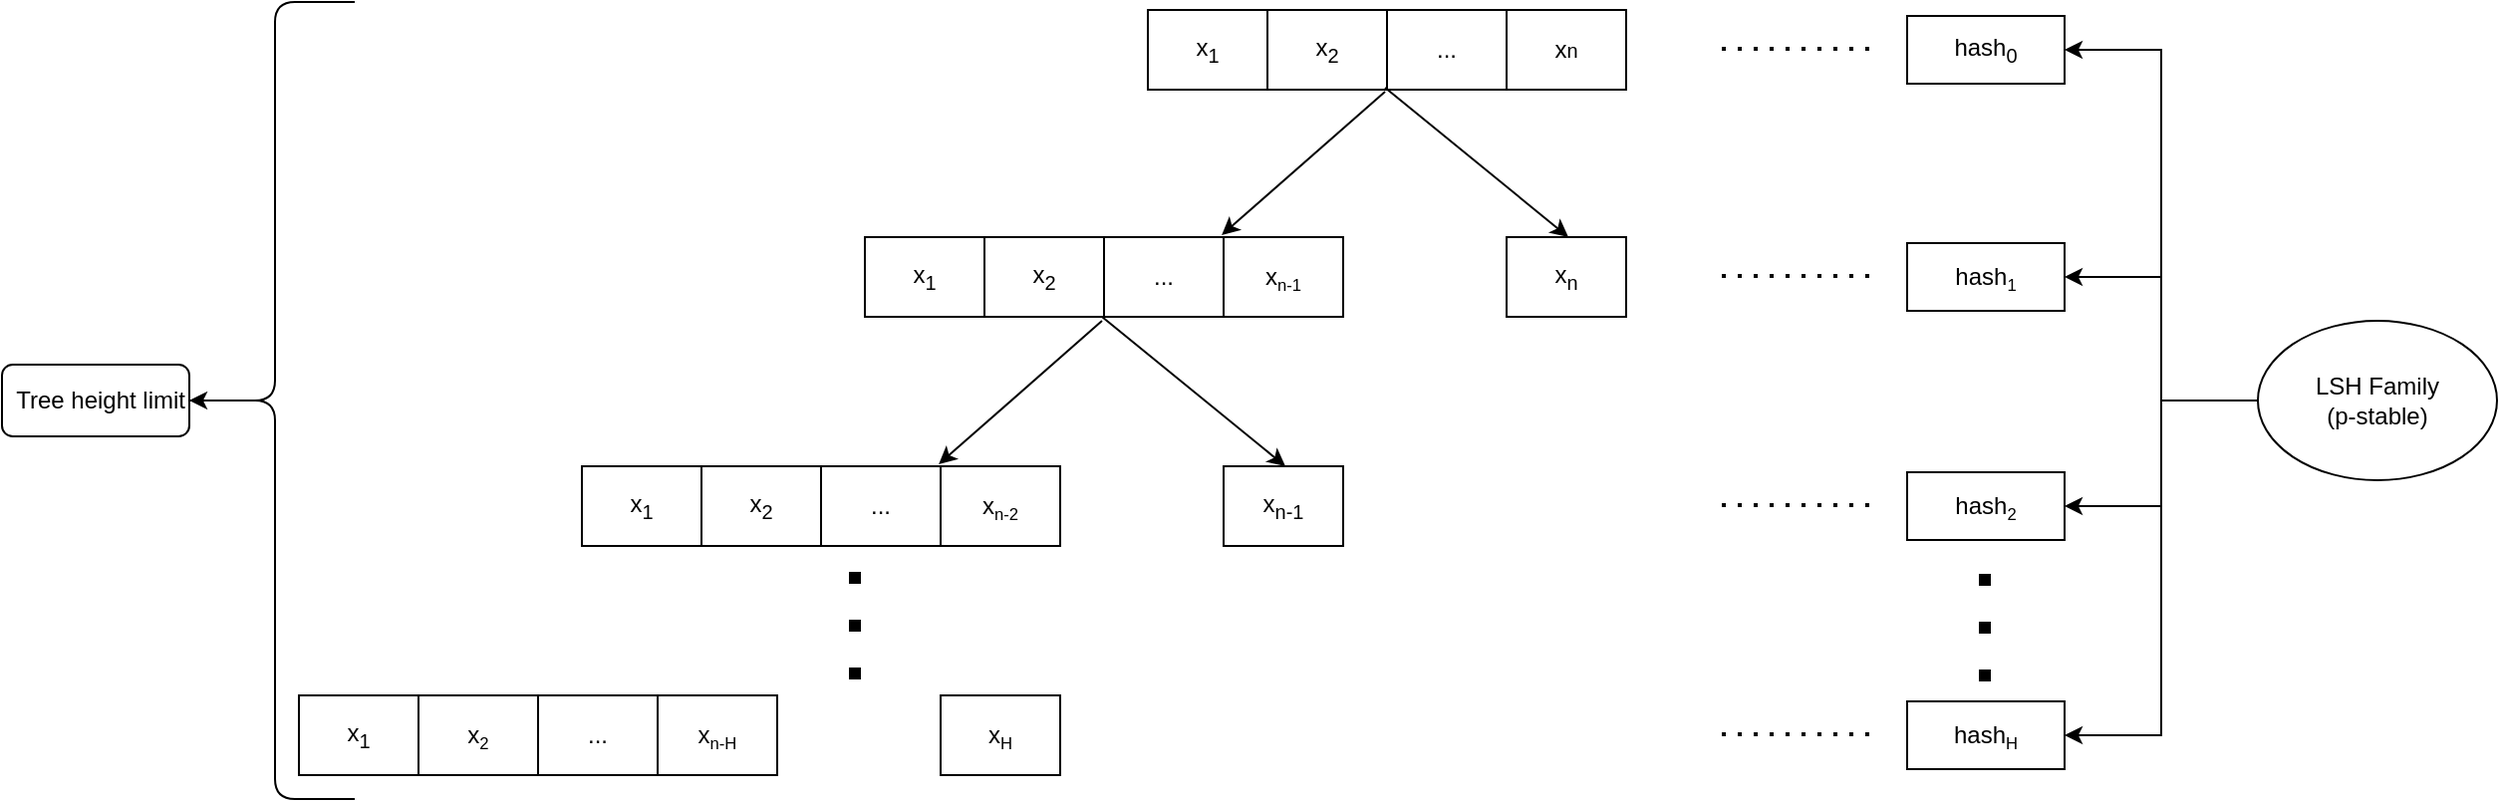 <mxfile version="22.1.3" type="github">
  <diagram name="Process of building LSHiForest" id="F_Nvq3A-X3Xp9JJ24VL6">
    <mxGraphModel dx="2634" dy="789" grid="0" gridSize="10" guides="1" tooltips="1" connect="1" arrows="1" fold="1" page="1" pageScale="1" pageWidth="1200" pageHeight="1920" math="0" shadow="0">
      <root>
        <mxCell id="0" />
        <mxCell id="1" parent="0" />
        <mxCell id="it0V39okUv9a-QmteTm3-20" value="" style="rounded=0;orthogonalLoop=1;jettySize=auto;html=1;exitX=0.496;exitY=1.025;exitDx=0;exitDy=0;exitPerimeter=0;entryX=0.746;entryY=-0.025;entryDx=0;entryDy=0;entryPerimeter=0;" edge="1" parent="1" source="it0V39okUv9a-QmteTm3-7" target="it0V39okUv9a-QmteTm3-15">
          <mxGeometry relative="1" as="geometry">
            <mxPoint x="606" y="268" as="sourcePoint" />
          </mxGeometry>
        </mxCell>
        <mxCell id="it0V39okUv9a-QmteTm3-6" value="" style="shape=table;startSize=0;container=1;collapsible=0;childLayout=tableLayout;" vertex="1" parent="1">
          <mxGeometry x="485" y="226" width="240" height="40" as="geometry" />
        </mxCell>
        <mxCell id="it0V39okUv9a-QmteTm3-7" value="" style="shape=tableRow;horizontal=0;startSize=0;swimlaneHead=0;swimlaneBody=0;strokeColor=inherit;top=0;left=0;bottom=0;right=0;collapsible=0;dropTarget=0;fillColor=none;points=[[0,0.5],[1,0.5]];portConstraint=eastwest;" vertex="1" parent="it0V39okUv9a-QmteTm3-6">
          <mxGeometry width="240" height="40" as="geometry" />
        </mxCell>
        <mxCell id="it0V39okUv9a-QmteTm3-8" value="x&lt;sub&gt;1&lt;/sub&gt;" style="shape=partialRectangle;html=1;whiteSpace=wrap;connectable=0;strokeColor=inherit;overflow=hidden;fillColor=none;top=0;left=0;bottom=0;right=0;pointerEvents=1;" vertex="1" parent="it0V39okUv9a-QmteTm3-7">
          <mxGeometry width="60" height="40" as="geometry">
            <mxRectangle width="60" height="40" as="alternateBounds" />
          </mxGeometry>
        </mxCell>
        <mxCell id="it0V39okUv9a-QmteTm3-9" value="x&lt;span style=&quot;border-color: var(--border-color);&quot;&gt;&lt;sub&gt;2&lt;/sub&gt;&lt;/span&gt;" style="shape=partialRectangle;html=1;whiteSpace=wrap;connectable=0;strokeColor=inherit;overflow=hidden;fillColor=none;top=0;left=0;bottom=0;right=0;pointerEvents=1;" vertex="1" parent="it0V39okUv9a-QmteTm3-7">
          <mxGeometry x="60" width="60" height="40" as="geometry">
            <mxRectangle width="60" height="40" as="alternateBounds" />
          </mxGeometry>
        </mxCell>
        <mxCell id="it0V39okUv9a-QmteTm3-10" value="..." style="shape=partialRectangle;html=1;whiteSpace=wrap;connectable=0;strokeColor=inherit;overflow=hidden;fillColor=none;top=0;left=0;bottom=0;right=0;pointerEvents=1;" vertex="1" parent="it0V39okUv9a-QmteTm3-7">
          <mxGeometry x="120" width="60" height="40" as="geometry">
            <mxRectangle width="60" height="40" as="alternateBounds" />
          </mxGeometry>
        </mxCell>
        <mxCell id="it0V39okUv9a-QmteTm3-11" value="x&lt;span style=&quot;font-size: 10px;&quot;&gt;n&lt;/span&gt;" style="shape=partialRectangle;html=1;whiteSpace=wrap;connectable=0;strokeColor=inherit;overflow=hidden;fillColor=none;top=0;left=0;bottom=0;right=0;pointerEvents=1;" vertex="1" parent="it0V39okUv9a-QmteTm3-7">
          <mxGeometry x="180" width="60" height="40" as="geometry">
            <mxRectangle width="60" height="40" as="alternateBounds" />
          </mxGeometry>
        </mxCell>
        <mxCell id="it0V39okUv9a-QmteTm3-12" value="" style="endArrow=none;dashed=1;html=1;dashPattern=1 3;strokeWidth=2;rounded=0;" edge="1" parent="1">
          <mxGeometry width="50" height="50" relative="1" as="geometry">
            <mxPoint x="773" y="245.5" as="sourcePoint" />
            <mxPoint x="849" y="245.5" as="targetPoint" />
          </mxGeometry>
        </mxCell>
        <mxCell id="it0V39okUv9a-QmteTm3-13" value="hash&lt;sub&gt;0&lt;/sub&gt;" style="rounded=0;whiteSpace=wrap;html=1;" vertex="1" parent="1">
          <mxGeometry x="866" y="229" width="79" height="34" as="geometry" />
        </mxCell>
        <mxCell id="it0V39okUv9a-QmteTm3-14" value="" style="shape=table;startSize=0;container=1;collapsible=0;childLayout=tableLayout;" vertex="1" parent="1">
          <mxGeometry x="343" y="340" width="240" height="40" as="geometry" />
        </mxCell>
        <mxCell id="it0V39okUv9a-QmteTm3-15" value="" style="shape=tableRow;horizontal=0;startSize=0;swimlaneHead=0;swimlaneBody=0;strokeColor=inherit;top=0;left=0;bottom=0;right=0;collapsible=0;dropTarget=0;fillColor=none;points=[[0,0.5],[1,0.5]];portConstraint=eastwest;" vertex="1" parent="it0V39okUv9a-QmteTm3-14">
          <mxGeometry width="240" height="40" as="geometry" />
        </mxCell>
        <mxCell id="it0V39okUv9a-QmteTm3-16" value="x&lt;sub&gt;1&lt;/sub&gt;" style="shape=partialRectangle;html=1;whiteSpace=wrap;connectable=0;strokeColor=inherit;overflow=hidden;fillColor=none;top=0;left=0;bottom=0;right=0;pointerEvents=1;" vertex="1" parent="it0V39okUv9a-QmteTm3-15">
          <mxGeometry width="60" height="40" as="geometry">
            <mxRectangle width="60" height="40" as="alternateBounds" />
          </mxGeometry>
        </mxCell>
        <mxCell id="it0V39okUv9a-QmteTm3-17" value="x&lt;sub style=&quot;border-color: var(--border-color);&quot;&gt;2&lt;/sub&gt;" style="shape=partialRectangle;html=1;whiteSpace=wrap;connectable=0;strokeColor=inherit;overflow=hidden;fillColor=none;top=0;left=0;bottom=0;right=0;pointerEvents=1;" vertex="1" parent="it0V39okUv9a-QmteTm3-15">
          <mxGeometry x="60" width="60" height="40" as="geometry">
            <mxRectangle width="60" height="40" as="alternateBounds" />
          </mxGeometry>
        </mxCell>
        <mxCell id="it0V39okUv9a-QmteTm3-18" value="..." style="shape=partialRectangle;html=1;whiteSpace=wrap;connectable=0;strokeColor=inherit;overflow=hidden;fillColor=none;top=0;left=0;bottom=0;right=0;pointerEvents=1;" vertex="1" parent="it0V39okUv9a-QmteTm3-15">
          <mxGeometry x="120" width="60" height="40" as="geometry">
            <mxRectangle width="60" height="40" as="alternateBounds" />
          </mxGeometry>
        </mxCell>
        <mxCell id="it0V39okUv9a-QmteTm3-19" value="x&lt;span style=&quot;font-size: 10px;&quot;&gt;&lt;sub&gt;n-1&lt;/sub&gt;&lt;/span&gt;" style="shape=partialRectangle;html=1;whiteSpace=wrap;connectable=0;strokeColor=inherit;overflow=hidden;fillColor=none;top=0;left=0;bottom=0;right=0;pointerEvents=1;" vertex="1" parent="it0V39okUv9a-QmteTm3-15">
          <mxGeometry x="180" width="60" height="40" as="geometry">
            <mxRectangle width="60" height="40" as="alternateBounds" />
          </mxGeometry>
        </mxCell>
        <mxCell id="it0V39okUv9a-QmteTm3-26" value="" style="shape=table;startSize=0;container=1;collapsible=0;childLayout=tableLayout;" vertex="1" parent="1">
          <mxGeometry x="665" y="340" width="60" height="40" as="geometry" />
        </mxCell>
        <mxCell id="it0V39okUv9a-QmteTm3-27" value="" style="shape=tableRow;horizontal=0;startSize=0;swimlaneHead=0;swimlaneBody=0;strokeColor=inherit;top=0;left=0;bottom=0;right=0;collapsible=0;dropTarget=0;fillColor=none;points=[[0,0.5],[1,0.5]];portConstraint=eastwest;" vertex="1" parent="it0V39okUv9a-QmteTm3-26">
          <mxGeometry width="60" height="40" as="geometry" />
        </mxCell>
        <mxCell id="it0V39okUv9a-QmteTm3-28" value="x&lt;sub&gt;n&lt;/sub&gt;" style="shape=partialRectangle;html=1;whiteSpace=wrap;connectable=0;strokeColor=inherit;overflow=hidden;fillColor=none;top=0;left=0;bottom=0;right=0;pointerEvents=1;" vertex="1" parent="it0V39okUv9a-QmteTm3-27">
          <mxGeometry width="60" height="40" as="geometry">
            <mxRectangle width="60" height="40" as="alternateBounds" />
          </mxGeometry>
        </mxCell>
        <mxCell id="it0V39okUv9a-QmteTm3-29" style="rounded=0;orthogonalLoop=1;jettySize=auto;html=1;entryX=0.517;entryY=0;entryDx=0;entryDy=0;entryPerimeter=0;exitX=0.496;exitY=0.975;exitDx=0;exitDy=0;exitPerimeter=0;" edge="1" parent="1" source="it0V39okUv9a-QmteTm3-7" target="it0V39okUv9a-QmteTm3-27">
          <mxGeometry relative="1" as="geometry" />
        </mxCell>
        <mxCell id="it0V39okUv9a-QmteTm3-30" value="" style="endArrow=none;dashed=1;html=1;dashPattern=1 3;strokeWidth=2;rounded=0;" edge="1" parent="1">
          <mxGeometry width="50" height="50" relative="1" as="geometry">
            <mxPoint x="773" y="359.5" as="sourcePoint" />
            <mxPoint x="849" y="359.5" as="targetPoint" />
          </mxGeometry>
        </mxCell>
        <mxCell id="it0V39okUv9a-QmteTm3-31" value="hash&lt;span style=&quot;font-size: 10px;&quot;&gt;&lt;sub&gt;1&lt;/sub&gt;&lt;/span&gt;" style="rounded=0;whiteSpace=wrap;html=1;" vertex="1" parent="1">
          <mxGeometry x="866" y="343" width="79" height="34" as="geometry" />
        </mxCell>
        <mxCell id="it0V39okUv9a-QmteTm3-32" value="" style="rounded=0;orthogonalLoop=1;jettySize=auto;html=1;exitX=0.496;exitY=1.025;exitDx=0;exitDy=0;exitPerimeter=0;entryX=0.746;entryY=-0.025;entryDx=0;entryDy=0;entryPerimeter=0;" edge="1" parent="1" target="it0V39okUv9a-QmteTm3-34">
          <mxGeometry relative="1" as="geometry">
            <mxPoint x="462" y="382" as="sourcePoint" />
          </mxGeometry>
        </mxCell>
        <mxCell id="it0V39okUv9a-QmteTm3-33" value="" style="shape=table;startSize=0;container=1;collapsible=0;childLayout=tableLayout;" vertex="1" parent="1">
          <mxGeometry x="201" y="455" width="240" height="40" as="geometry" />
        </mxCell>
        <mxCell id="it0V39okUv9a-QmteTm3-34" value="" style="shape=tableRow;horizontal=0;startSize=0;swimlaneHead=0;swimlaneBody=0;strokeColor=inherit;top=0;left=0;bottom=0;right=0;collapsible=0;dropTarget=0;fillColor=none;points=[[0,0.5],[1,0.5]];portConstraint=eastwest;" vertex="1" parent="it0V39okUv9a-QmteTm3-33">
          <mxGeometry width="240" height="40" as="geometry" />
        </mxCell>
        <mxCell id="it0V39okUv9a-QmteTm3-35" value="x&lt;sub&gt;1&lt;/sub&gt;" style="shape=partialRectangle;html=1;whiteSpace=wrap;connectable=0;strokeColor=inherit;overflow=hidden;fillColor=none;top=0;left=0;bottom=0;right=0;pointerEvents=1;" vertex="1" parent="it0V39okUv9a-QmteTm3-34">
          <mxGeometry width="60" height="40" as="geometry">
            <mxRectangle width="60" height="40" as="alternateBounds" />
          </mxGeometry>
        </mxCell>
        <mxCell id="it0V39okUv9a-QmteTm3-36" value="x&lt;sub style=&quot;border-color: var(--border-color);&quot;&gt;2&lt;/sub&gt;" style="shape=partialRectangle;html=1;whiteSpace=wrap;connectable=0;strokeColor=inherit;overflow=hidden;fillColor=none;top=0;left=0;bottom=0;right=0;pointerEvents=1;" vertex="1" parent="it0V39okUv9a-QmteTm3-34">
          <mxGeometry x="60" width="60" height="40" as="geometry">
            <mxRectangle width="60" height="40" as="alternateBounds" />
          </mxGeometry>
        </mxCell>
        <mxCell id="it0V39okUv9a-QmteTm3-37" value="..." style="shape=partialRectangle;html=1;whiteSpace=wrap;connectable=0;strokeColor=inherit;overflow=hidden;fillColor=none;top=0;left=0;bottom=0;right=0;pointerEvents=1;" vertex="1" parent="it0V39okUv9a-QmteTm3-34">
          <mxGeometry x="120" width="60" height="40" as="geometry">
            <mxRectangle width="60" height="40" as="alternateBounds" />
          </mxGeometry>
        </mxCell>
        <mxCell id="it0V39okUv9a-QmteTm3-38" value="x&lt;span style=&quot;font-size: 10px;&quot;&gt;&lt;sub&gt;n-2&lt;/sub&gt;&lt;/span&gt;" style="shape=partialRectangle;html=1;whiteSpace=wrap;connectable=0;strokeColor=inherit;overflow=hidden;fillColor=none;top=0;left=0;bottom=0;right=0;pointerEvents=1;" vertex="1" parent="it0V39okUv9a-QmteTm3-34">
          <mxGeometry x="180" width="60" height="40" as="geometry">
            <mxRectangle width="60" height="40" as="alternateBounds" />
          </mxGeometry>
        </mxCell>
        <mxCell id="it0V39okUv9a-QmteTm3-39" value="" style="shape=table;startSize=0;container=1;collapsible=0;childLayout=tableLayout;" vertex="1" parent="1">
          <mxGeometry x="523" y="455" width="60" height="40" as="geometry" />
        </mxCell>
        <mxCell id="it0V39okUv9a-QmteTm3-40" value="" style="shape=tableRow;horizontal=0;startSize=0;swimlaneHead=0;swimlaneBody=0;strokeColor=inherit;top=0;left=0;bottom=0;right=0;collapsible=0;dropTarget=0;fillColor=none;points=[[0,0.5],[1,0.5]];portConstraint=eastwest;" vertex="1" parent="it0V39okUv9a-QmteTm3-39">
          <mxGeometry width="60" height="40" as="geometry" />
        </mxCell>
        <mxCell id="it0V39okUv9a-QmteTm3-41" value="x&lt;sub&gt;n-1&lt;/sub&gt;" style="shape=partialRectangle;html=1;whiteSpace=wrap;connectable=0;strokeColor=inherit;overflow=hidden;fillColor=none;top=0;left=0;bottom=0;right=0;pointerEvents=1;" vertex="1" parent="it0V39okUv9a-QmteTm3-40">
          <mxGeometry width="60" height="40" as="geometry">
            <mxRectangle width="60" height="40" as="alternateBounds" />
          </mxGeometry>
        </mxCell>
        <mxCell id="it0V39okUv9a-QmteTm3-42" style="rounded=0;orthogonalLoop=1;jettySize=auto;html=1;entryX=0.517;entryY=0;entryDx=0;entryDy=0;entryPerimeter=0;exitX=0.496;exitY=0.975;exitDx=0;exitDy=0;exitPerimeter=0;" edge="1" parent="1" target="it0V39okUv9a-QmteTm3-40">
          <mxGeometry relative="1" as="geometry">
            <mxPoint x="462" y="380" as="sourcePoint" />
          </mxGeometry>
        </mxCell>
        <mxCell id="it0V39okUv9a-QmteTm3-43" value="" style="endArrow=none;dashed=1;html=1;dashPattern=1 3;strokeWidth=2;rounded=0;" edge="1" parent="1">
          <mxGeometry width="50" height="50" relative="1" as="geometry">
            <mxPoint x="773" y="474.5" as="sourcePoint" />
            <mxPoint x="849" y="474.5" as="targetPoint" />
          </mxGeometry>
        </mxCell>
        <mxCell id="it0V39okUv9a-QmteTm3-44" value="hash&lt;span style=&quot;font-size: 10px;&quot;&gt;&lt;sub&gt;2&lt;/sub&gt;&lt;/span&gt;" style="rounded=0;whiteSpace=wrap;html=1;" vertex="1" parent="1">
          <mxGeometry x="866" y="458" width="79" height="34" as="geometry" />
        </mxCell>
        <mxCell id="it0V39okUv9a-QmteTm3-46" value="" style="shape=table;startSize=0;container=1;collapsible=0;childLayout=tableLayout;" vertex="1" parent="1">
          <mxGeometry x="59" y="570" width="240" height="40" as="geometry" />
        </mxCell>
        <mxCell id="it0V39okUv9a-QmteTm3-47" value="" style="shape=tableRow;horizontal=0;startSize=0;swimlaneHead=0;swimlaneBody=0;strokeColor=inherit;top=0;left=0;bottom=0;right=0;collapsible=0;dropTarget=0;fillColor=none;points=[[0,0.5],[1,0.5]];portConstraint=eastwest;" vertex="1" parent="it0V39okUv9a-QmteTm3-46">
          <mxGeometry width="240" height="40" as="geometry" />
        </mxCell>
        <mxCell id="it0V39okUv9a-QmteTm3-48" value="x&lt;sub&gt;1&lt;/sub&gt;" style="shape=partialRectangle;html=1;whiteSpace=wrap;connectable=0;strokeColor=inherit;overflow=hidden;fillColor=none;top=0;left=0;bottom=0;right=0;pointerEvents=1;" vertex="1" parent="it0V39okUv9a-QmteTm3-47">
          <mxGeometry width="60" height="40" as="geometry">
            <mxRectangle width="60" height="40" as="alternateBounds" />
          </mxGeometry>
        </mxCell>
        <mxCell id="it0V39okUv9a-QmteTm3-49" value="x&lt;span style=&quot;font-size: 10px;&quot;&gt;&lt;sub&gt;2&lt;/sub&gt;&lt;/span&gt;" style="shape=partialRectangle;html=1;whiteSpace=wrap;connectable=0;strokeColor=inherit;overflow=hidden;fillColor=none;top=0;left=0;bottom=0;right=0;pointerEvents=1;" vertex="1" parent="it0V39okUv9a-QmteTm3-47">
          <mxGeometry x="60" width="60" height="40" as="geometry">
            <mxRectangle width="60" height="40" as="alternateBounds" />
          </mxGeometry>
        </mxCell>
        <mxCell id="it0V39okUv9a-QmteTm3-50" value="..." style="shape=partialRectangle;html=1;whiteSpace=wrap;connectable=0;strokeColor=inherit;overflow=hidden;fillColor=none;top=0;left=0;bottom=0;right=0;pointerEvents=1;" vertex="1" parent="it0V39okUv9a-QmteTm3-47">
          <mxGeometry x="120" width="60" height="40" as="geometry">
            <mxRectangle width="60" height="40" as="alternateBounds" />
          </mxGeometry>
        </mxCell>
        <mxCell id="it0V39okUv9a-QmteTm3-51" value="x&lt;span style=&quot;font-size: 10px;&quot;&gt;&lt;sub&gt;n-H&lt;/sub&gt;&lt;/span&gt;" style="shape=partialRectangle;html=1;whiteSpace=wrap;connectable=0;strokeColor=inherit;overflow=hidden;fillColor=none;top=0;left=0;bottom=0;right=0;pointerEvents=1;" vertex="1" parent="it0V39okUv9a-QmteTm3-47">
          <mxGeometry x="180" width="60" height="40" as="geometry">
            <mxRectangle width="60" height="40" as="alternateBounds" />
          </mxGeometry>
        </mxCell>
        <mxCell id="it0V39okUv9a-QmteTm3-52" value="" style="shape=table;startSize=0;container=1;collapsible=0;childLayout=tableLayout;" vertex="1" parent="1">
          <mxGeometry x="381" y="570" width="60" height="40" as="geometry" />
        </mxCell>
        <mxCell id="it0V39okUv9a-QmteTm3-53" value="" style="shape=tableRow;horizontal=0;startSize=0;swimlaneHead=0;swimlaneBody=0;strokeColor=inherit;top=0;left=0;bottom=0;right=0;collapsible=0;dropTarget=0;fillColor=none;points=[[0,0.5],[1,0.5]];portConstraint=eastwest;" vertex="1" parent="it0V39okUv9a-QmteTm3-52">
          <mxGeometry width="60" height="40" as="geometry" />
        </mxCell>
        <mxCell id="it0V39okUv9a-QmteTm3-54" value="x&lt;span style=&quot;font-size: 10px;&quot;&gt;&lt;sub&gt;H&lt;/sub&gt;&lt;/span&gt;" style="shape=partialRectangle;html=1;whiteSpace=wrap;connectable=0;strokeColor=inherit;overflow=hidden;fillColor=none;top=0;left=0;bottom=0;right=0;pointerEvents=1;" vertex="1" parent="it0V39okUv9a-QmteTm3-53">
          <mxGeometry width="60" height="40" as="geometry">
            <mxRectangle width="60" height="40" as="alternateBounds" />
          </mxGeometry>
        </mxCell>
        <mxCell id="it0V39okUv9a-QmteTm3-56" value="" style="endArrow=none;dashed=1;html=1;dashPattern=1 3;strokeWidth=2;rounded=0;" edge="1" parent="1">
          <mxGeometry width="50" height="50" relative="1" as="geometry">
            <mxPoint x="773" y="589.5" as="sourcePoint" />
            <mxPoint x="849" y="589.5" as="targetPoint" />
          </mxGeometry>
        </mxCell>
        <mxCell id="it0V39okUv9a-QmteTm3-57" value="hash&lt;span style=&quot;font-size: 10px;&quot;&gt;&lt;sub&gt;H&lt;/sub&gt;&lt;/span&gt;" style="rounded=0;whiteSpace=wrap;html=1;" vertex="1" parent="1">
          <mxGeometry x="866" y="573" width="79" height="34" as="geometry" />
        </mxCell>
        <mxCell id="it0V39okUv9a-QmteTm3-59" value="" style="endArrow=none;dashed=1;html=1;dashPattern=1 3;strokeWidth=6;rounded=1;jumpSize=4;" edge="1" parent="1">
          <mxGeometry width="50" height="50" relative="1" as="geometry">
            <mxPoint x="338" y="562" as="sourcePoint" />
            <mxPoint x="338" y="502" as="targetPoint" />
          </mxGeometry>
        </mxCell>
        <mxCell id="it0V39okUv9a-QmteTm3-63" value="" style="edgeStyle=orthogonalEdgeStyle;rounded=0;orthogonalLoop=1;jettySize=auto;html=1;" edge="1" parent="1" source="it0V39okUv9a-QmteTm3-61" target="it0V39okUv9a-QmteTm3-62">
          <mxGeometry relative="1" as="geometry" />
        </mxCell>
        <mxCell id="it0V39okUv9a-QmteTm3-61" value="" style="shape=curlyBracket;whiteSpace=wrap;html=1;rounded=1;labelPosition=left;verticalLabelPosition=middle;align=right;verticalAlign=middle;" vertex="1" parent="1">
          <mxGeometry x="7" y="222" width="80" height="400" as="geometry" />
        </mxCell>
        <mxCell id="it0V39okUv9a-QmteTm3-62" value="Tree height limit" style="whiteSpace=wrap;html=1;align=right;rounded=1;" vertex="1" parent="1">
          <mxGeometry x="-90" y="404" width="94" height="36" as="geometry" />
        </mxCell>
        <mxCell id="it0V39okUv9a-QmteTm3-65" style="edgeStyle=orthogonalEdgeStyle;rounded=0;orthogonalLoop=1;jettySize=auto;html=1;entryX=1;entryY=0.5;entryDx=0;entryDy=0;" edge="1" parent="1" source="it0V39okUv9a-QmteTm3-64" target="it0V39okUv9a-QmteTm3-13">
          <mxGeometry relative="1" as="geometry" />
        </mxCell>
        <mxCell id="it0V39okUv9a-QmteTm3-66" style="edgeStyle=orthogonalEdgeStyle;rounded=0;orthogonalLoop=1;jettySize=auto;html=1;entryX=1;entryY=0.5;entryDx=0;entryDy=0;" edge="1" parent="1" source="it0V39okUv9a-QmteTm3-64" target="it0V39okUv9a-QmteTm3-31">
          <mxGeometry relative="1" as="geometry" />
        </mxCell>
        <mxCell id="it0V39okUv9a-QmteTm3-67" style="edgeStyle=orthogonalEdgeStyle;rounded=0;orthogonalLoop=1;jettySize=auto;html=1;entryX=1;entryY=0.5;entryDx=0;entryDy=0;" edge="1" parent="1" source="it0V39okUv9a-QmteTm3-64" target="it0V39okUv9a-QmteTm3-44">
          <mxGeometry relative="1" as="geometry" />
        </mxCell>
        <mxCell id="it0V39okUv9a-QmteTm3-68" style="edgeStyle=orthogonalEdgeStyle;rounded=0;orthogonalLoop=1;jettySize=auto;html=1;entryX=1;entryY=0.5;entryDx=0;entryDy=0;" edge="1" parent="1" source="it0V39okUv9a-QmteTm3-64" target="it0V39okUv9a-QmteTm3-57">
          <mxGeometry relative="1" as="geometry" />
        </mxCell>
        <mxCell id="it0V39okUv9a-QmteTm3-64" value="LSH Family&lt;br&gt;(p-stable)" style="ellipse;whiteSpace=wrap;html=1;" vertex="1" parent="1">
          <mxGeometry x="1042" y="382" width="120" height="80" as="geometry" />
        </mxCell>
        <mxCell id="it0V39okUv9a-QmteTm3-72" value="" style="endArrow=none;dashed=1;html=1;dashPattern=1 3;strokeWidth=6;rounded=1;jumpSize=4;" edge="1" parent="1">
          <mxGeometry width="50" height="50" relative="1" as="geometry">
            <mxPoint x="905" y="563" as="sourcePoint" />
            <mxPoint x="905" y="503" as="targetPoint" />
          </mxGeometry>
        </mxCell>
      </root>
    </mxGraphModel>
  </diagram>
</mxfile>
